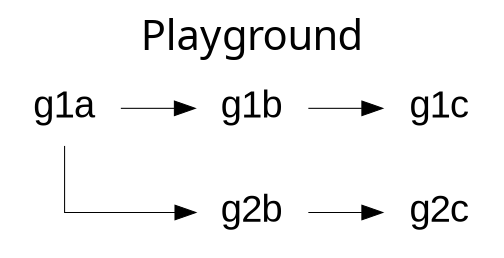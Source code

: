 digraph {
  graph[                                 // 1. Define the graph
      label = "Playground";              //
      splines = ortho;                   //
      rankdir = "LR";                    //
      compound = true;                   // Note: TD for top to down
      nodesep = 0.2;                     // Note: distance in x
      ranksep = 0.5;                     // Note: distance in y
      labelloc = t;                      // or t for down, labeljust = l
      fontname = "Inter-SemiBoldItalic"; //
      fontsize = "20pt";                 //
  ];
  // copyright[                       //
  //     shape = none,                //
  //     color = "#2d696a";           // a.k.a. stroke-color
  //     fontsize = "10pt",           //
  //     fontname = "Arial";          //
  //     label = "Ⓒ Hsieh-Ting Lin"]; // copyright message
  // //
  node[ // 2. Define the default node
        // shape=record, color = "#2d696a";
        // width = 2,
      shape = none,       //
      penwidth = 1.0,     //
      fontsize = "18pt",  //
      fontname = "Arial"; //
  ];
  edge[               // 3. Define the default edge
      color = black;  //
      penwidth = 0.5; // a.k.a. stroke-width
  ];
  g1a[               //
      label = "g1a"; //
      group = "g1";  //
  ];
  g1b[               //
      label = "g1b"; //
      group = "g1";  //
  ];
  g1c[               //
      label = "g1c"; //
                     // group = "g2";
  ];

  g1a->{g1b g2b}; //
  g1b->g1c;
  g2b->g2c;
  // 6. Set Rank
  // 999. Other style:
}

